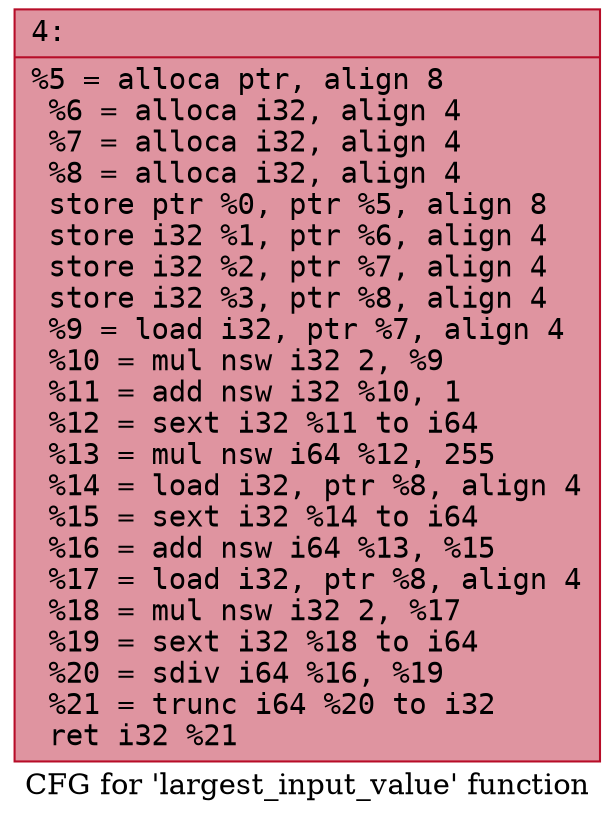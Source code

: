 digraph "CFG for 'largest_input_value' function" {
	label="CFG for 'largest_input_value' function";

	Node0x600000bce120 [shape=record,color="#b70d28ff", style=filled, fillcolor="#b70d2870" fontname="Courier",label="{4:\l|  %5 = alloca ptr, align 8\l  %6 = alloca i32, align 4\l  %7 = alloca i32, align 4\l  %8 = alloca i32, align 4\l  store ptr %0, ptr %5, align 8\l  store i32 %1, ptr %6, align 4\l  store i32 %2, ptr %7, align 4\l  store i32 %3, ptr %8, align 4\l  %9 = load i32, ptr %7, align 4\l  %10 = mul nsw i32 2, %9\l  %11 = add nsw i32 %10, 1\l  %12 = sext i32 %11 to i64\l  %13 = mul nsw i64 %12, 255\l  %14 = load i32, ptr %8, align 4\l  %15 = sext i32 %14 to i64\l  %16 = add nsw i64 %13, %15\l  %17 = load i32, ptr %8, align 4\l  %18 = mul nsw i32 2, %17\l  %19 = sext i32 %18 to i64\l  %20 = sdiv i64 %16, %19\l  %21 = trunc i64 %20 to i32\l  ret i32 %21\l}"];
}
